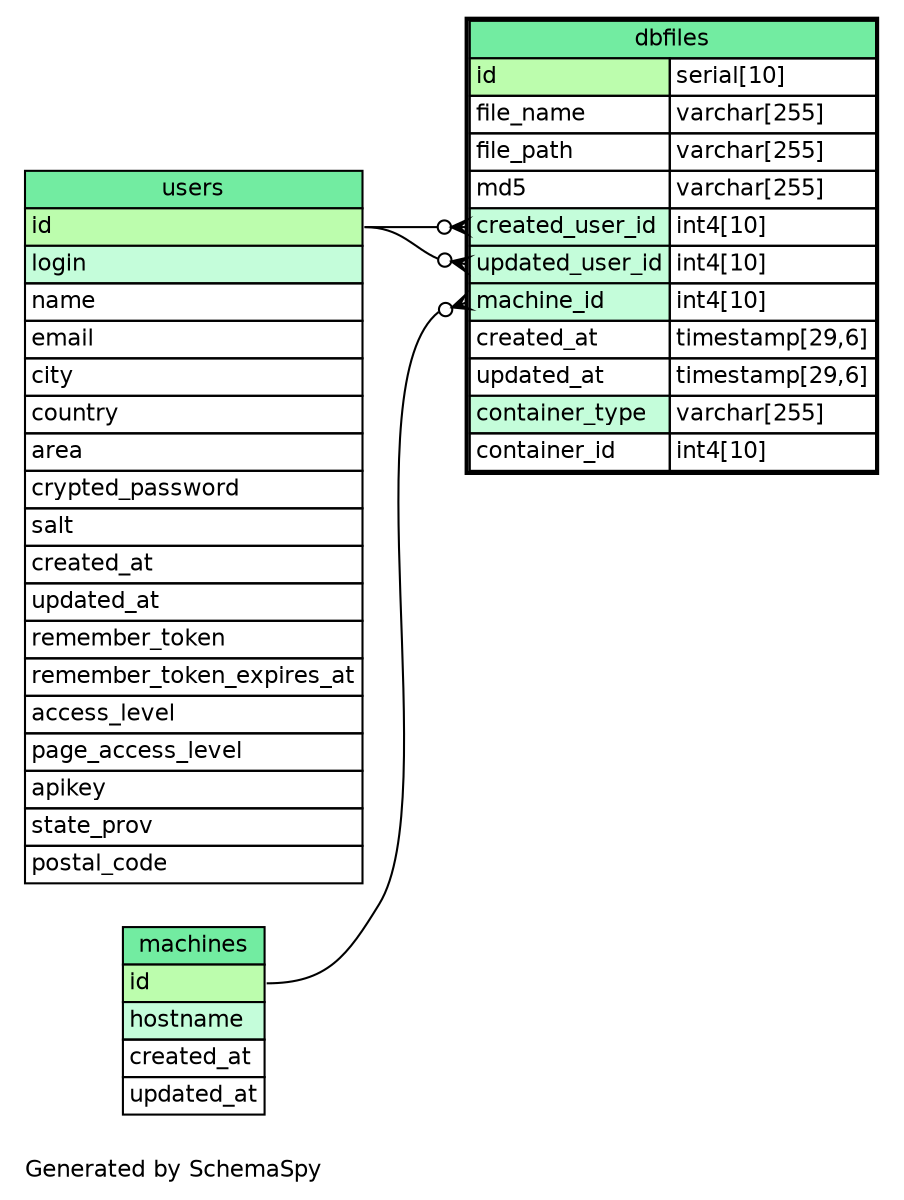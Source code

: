 // dot 2.26.3 on Linux 3.8.0-39-generic
// SchemaSpy rev Unknown
digraph "oneDegreeRelationshipsDiagram" {
  graph [
    rankdir="RL"
    bgcolor="#ffffff"
    label="\nGenerated by SchemaSpy"
    labeljust="l"
    nodesep="0.18"
    ranksep="0.46"
    fontname="Helvetica"
    fontsize="11"
  ];
  node [
    fontname="Helvetica"
    fontsize="11"
    shape="plaintext"
  ];
  edge [
    arrowsize="0.8"
  ];
  "dbfiles":"created_user_id":w -> "users":"id":e [arrowhead=none dir=back arrowtail=crowodot];
  "dbfiles":"machine_id":w -> "machines":"id":e [arrowhead=none dir=back arrowtail=crowodot];
  "dbfiles":"updated_user_id":w -> "users":"id":e [arrowhead=none dir=back arrowtail=crowodot];
  "dbfiles" [
    label=<
    <TABLE BORDER="2" CELLBORDER="1" CELLSPACING="0" BGCOLOR="#FFFFFF">
      <TR><TD COLSPAN="4" BGCOLOR="#72ECA1" ALIGN="CENTER">dbfiles</TD></TR>
      <TR><TD PORT="id" COLSPAN="3" BGCOLOR="#bcfdad !important" ALIGN="LEFT">id</TD><TD PORT="id.type" ALIGN="LEFT">serial[10]</TD></TR>
      <TR><TD PORT="file_name" COLSPAN="3" ALIGN="LEFT">file_name</TD><TD PORT="file_name.type" ALIGN="LEFT">varchar[255]</TD></TR>
      <TR><TD PORT="file_path" COLSPAN="3" ALIGN="LEFT">file_path</TD><TD PORT="file_path.type" ALIGN="LEFT">varchar[255]</TD></TR>
      <TR><TD PORT="md5" COLSPAN="3" ALIGN="LEFT">md5</TD><TD PORT="md5.type" ALIGN="LEFT">varchar[255]</TD></TR>
      <TR><TD PORT="created_user_id" COLSPAN="3" BGCOLOR="#c4fdda !important" ALIGN="LEFT">created_user_id</TD><TD PORT="created_user_id.type" ALIGN="LEFT">int4[10]</TD></TR>
      <TR><TD PORT="updated_user_id" COLSPAN="3" BGCOLOR="#c4fdda !important" ALIGN="LEFT">updated_user_id</TD><TD PORT="updated_user_id.type" ALIGN="LEFT">int4[10]</TD></TR>
      <TR><TD PORT="machine_id" COLSPAN="3" BGCOLOR="#c4fdda !important" ALIGN="LEFT">machine_id</TD><TD PORT="machine_id.type" ALIGN="LEFT">int4[10]</TD></TR>
      <TR><TD PORT="created_at" COLSPAN="3" ALIGN="LEFT">created_at</TD><TD PORT="created_at.type" ALIGN="LEFT">timestamp[29,6]</TD></TR>
      <TR><TD PORT="updated_at" COLSPAN="3" ALIGN="LEFT">updated_at</TD><TD PORT="updated_at.type" ALIGN="LEFT">timestamp[29,6]</TD></TR>
      <TR><TD PORT="container_type" COLSPAN="3" BGCOLOR="#c4fdda !important" ALIGN="LEFT">container_type</TD><TD PORT="container_type.type" ALIGN="LEFT">varchar[255]</TD></TR>
      <TR><TD PORT="container_id" COLSPAN="3" ALIGN="LEFT">container_id</TD><TD PORT="container_id.type" ALIGN="LEFT">int4[10]</TD></TR>
    </TABLE>>
    URL="dbfiles.html"
    tooltip="dbfiles"
  ];
  "machines" [
    label=<
    <TABLE BORDER="0" CELLBORDER="1" CELLSPACING="0" BGCOLOR="#FFFFFF">
      <TR><TD COLSPAN="4" BGCOLOR="#72ECA1" ALIGN="CENTER">machines</TD></TR>
      <TR><TD PORT="id" COLSPAN="4" BGCOLOR="#bcfdad !important" ALIGN="LEFT">id</TD></TR>
      <TR><TD PORT="hostname" COLSPAN="4" BGCOLOR="#c4fdda !important" ALIGN="LEFT">hostname</TD></TR>
      <TR><TD PORT="created_at" COLSPAN="4" ALIGN="LEFT">created_at</TD></TR>
      <TR><TD PORT="updated_at" COLSPAN="4" ALIGN="LEFT">updated_at</TD></TR>
    </TABLE>>
    URL="machines.html"
    tooltip="machines"
  ];
  "users" [
    label=<
    <TABLE BORDER="0" CELLBORDER="1" CELLSPACING="0" BGCOLOR="#FFFFFF">
      <TR><TD COLSPAN="4" BGCOLOR="#72ECA1" ALIGN="CENTER">users</TD></TR>
      <TR><TD PORT="id" COLSPAN="4" BGCOLOR="#bcfdad !important" ALIGN="LEFT">id</TD></TR>
      <TR><TD PORT="login" COLSPAN="4" BGCOLOR="#c4fdda !important" ALIGN="LEFT">login</TD></TR>
      <TR><TD PORT="name" COLSPAN="4" ALIGN="LEFT">name</TD></TR>
      <TR><TD PORT="email" COLSPAN="4" ALIGN="LEFT">email</TD></TR>
      <TR><TD PORT="city" COLSPAN="4" ALIGN="LEFT">city</TD></TR>
      <TR><TD PORT="country" COLSPAN="4" ALIGN="LEFT">country</TD></TR>
      <TR><TD PORT="area" COLSPAN="4" ALIGN="LEFT">area</TD></TR>
      <TR><TD PORT="crypted_password" COLSPAN="4" ALIGN="LEFT">crypted_password</TD></TR>
      <TR><TD PORT="salt" COLSPAN="4" ALIGN="LEFT">salt</TD></TR>
      <TR><TD PORT="created_at" COLSPAN="4" ALIGN="LEFT">created_at</TD></TR>
      <TR><TD PORT="updated_at" COLSPAN="4" ALIGN="LEFT">updated_at</TD></TR>
      <TR><TD PORT="remember_token" COLSPAN="4" ALIGN="LEFT">remember_token</TD></TR>
      <TR><TD PORT="remember_token_expires_at" COLSPAN="4" ALIGN="LEFT">remember_token_expires_at</TD></TR>
      <TR><TD PORT="access_level" COLSPAN="4" ALIGN="LEFT">access_level</TD></TR>
      <TR><TD PORT="page_access_level" COLSPAN="4" ALIGN="LEFT">page_access_level</TD></TR>
      <TR><TD PORT="apikey" COLSPAN="4" ALIGN="LEFT">apikey</TD></TR>
      <TR><TD PORT="state_prov" COLSPAN="4" ALIGN="LEFT">state_prov</TD></TR>
      <TR><TD PORT="postal_code" COLSPAN="4" ALIGN="LEFT">postal_code</TD></TR>
    </TABLE>>
    URL="users.html"
    tooltip="users"
  ];
}
